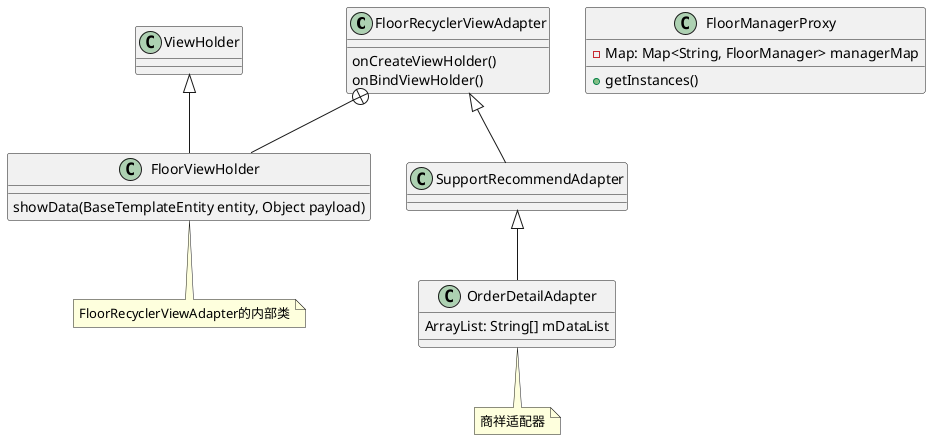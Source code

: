 @startuml

class FloorRecyclerViewAdapter{
onCreateViewHolder()
onBindViewHolder()
}

class FloorViewHolder extends ViewHolder {
showData(BaseTemplateEntity entity, Object payload)
}

FloorRecyclerViewAdapter +-- FloorViewHolder
note "FloorRecyclerViewAdapter的内部类" as annotation2
FloorViewHolder ..annotation2

class SupportRecommendAdapter{
}


class OrderDetailAdapter{
ArrayList: String[] mDataList
}
note "商祥适配器" as annotation1
OrderDetailAdapter ..annotation1


SupportRecommendAdapter <|--  OrderDetailAdapter
FloorRecyclerViewAdapter <|--  SupportRecommendAdapter


class FloorManagerProxy{
-Map: Map<String, FloorManager> managerMap
+getInstances()
}



@enduml

